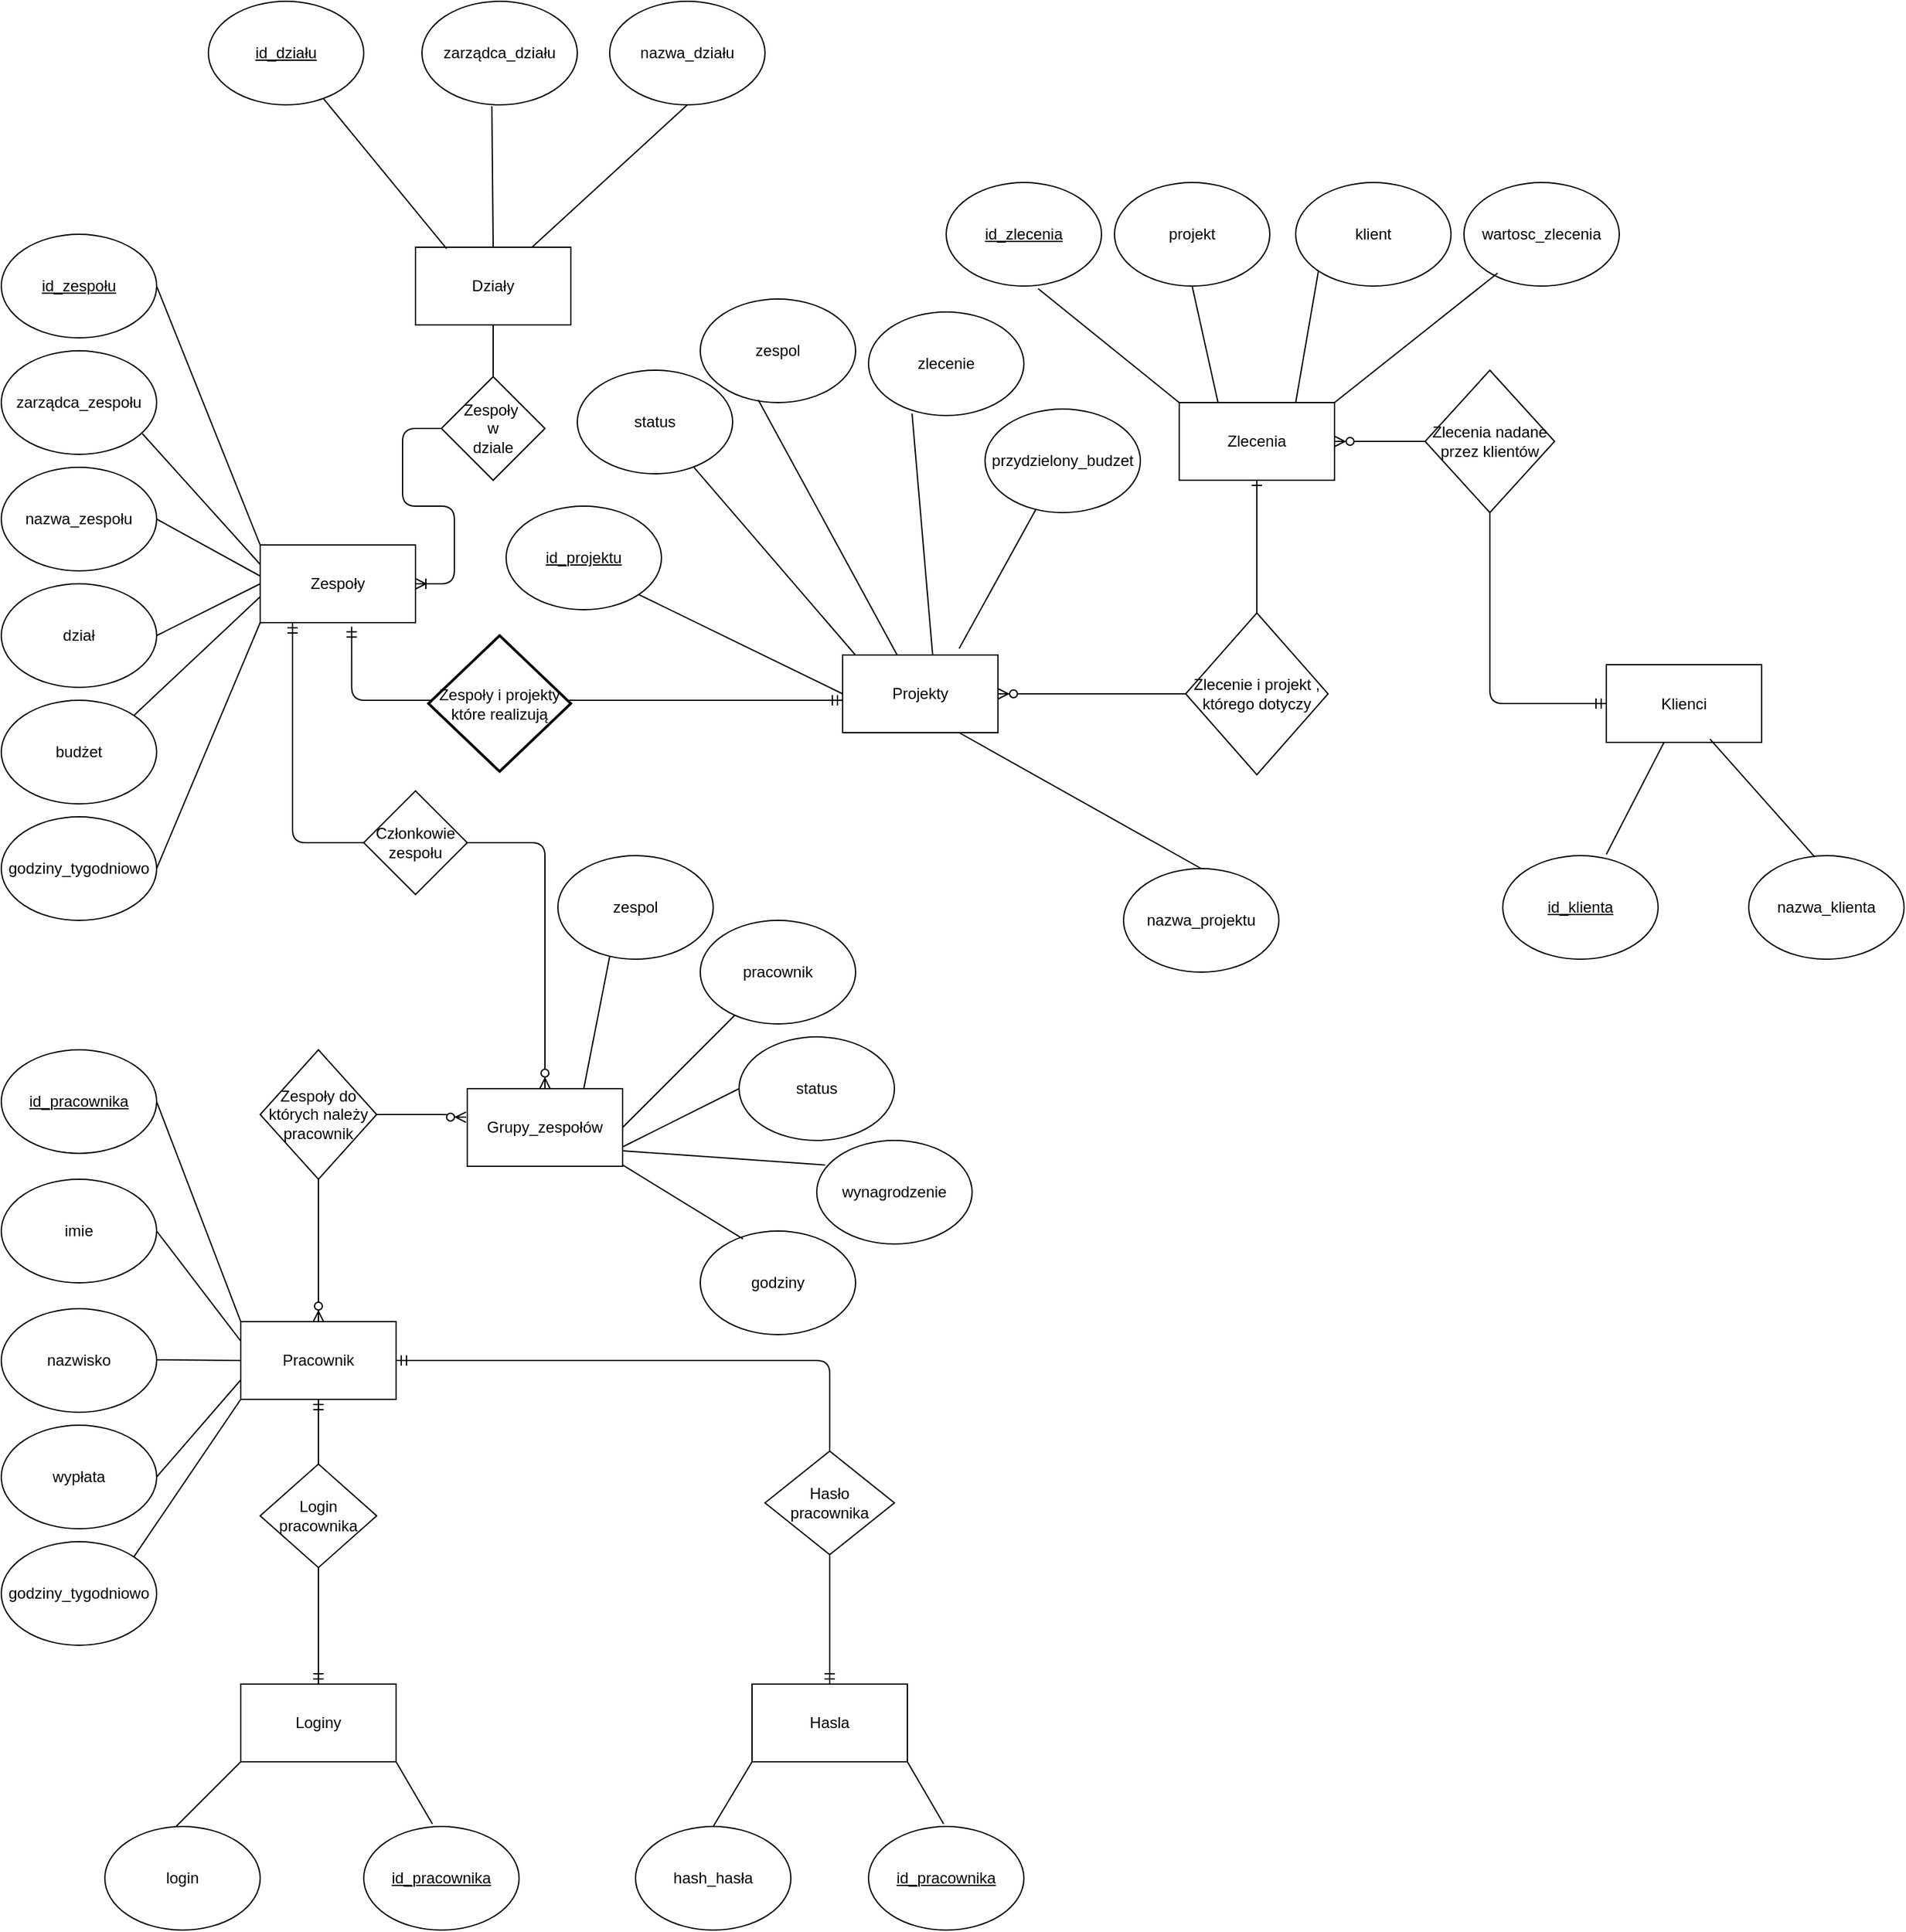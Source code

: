 <mxfile version="14.1.8" type="device"><diagram id="1LLoWZPBhENQtHgGuLOk" name="Page-1"><mxGraphModel dx="1747" dy="831" grid="1" gridSize="10" guides="1" tooltips="1" connect="1" arrows="1" fold="1" page="1" pageScale="1" pageWidth="827" pageHeight="1169" math="0" shadow="0"><root><mxCell id="0"/><mxCell id="1" parent="0"/><mxCell id="VqQpT-1c5NTkzaZMbWne-1" value="Działy" style="rounded=0;whiteSpace=wrap;html=1;" parent="1" vertex="1"><mxGeometry x="160" y="210" width="120" height="60" as="geometry"/></mxCell><mxCell id="VqQpT-1c5NTkzaZMbWne-3" value="&lt;u&gt;id_działu&lt;/u&gt;" style="ellipse;whiteSpace=wrap;html=1;" parent="1" vertex="1"><mxGeometry y="20" width="120" height="80" as="geometry"/></mxCell><mxCell id="VqQpT-1c5NTkzaZMbWne-4" value="" style="endArrow=none;html=1;exitX=0.2;exitY=0.017;exitDx=0;exitDy=0;exitPerimeter=0;" parent="1" source="VqQpT-1c5NTkzaZMbWne-1" target="VqQpT-1c5NTkzaZMbWne-3" edge="1"><mxGeometry width="50" height="50" relative="1" as="geometry"><mxPoint x="250" y="160" as="sourcePoint"/><mxPoint x="300" y="110" as="targetPoint"/></mxGeometry></mxCell><mxCell id="VqQpT-1c5NTkzaZMbWne-6" value="zarządca_działu" style="ellipse;whiteSpace=wrap;html=1;" parent="1" vertex="1"><mxGeometry x="165" y="20" width="120" height="80" as="geometry"/></mxCell><mxCell id="VqQpT-1c5NTkzaZMbWne-7" value="nazwa_działu" style="ellipse;whiteSpace=wrap;html=1;" parent="1" vertex="1"><mxGeometry x="310" y="20" width="120" height="80" as="geometry"/></mxCell><mxCell id="VqQpT-1c5NTkzaZMbWne-8" value="" style="endArrow=none;html=1;exitX=0.5;exitY=0;exitDx=0;exitDy=0;entryX=0.45;entryY=1.013;entryDx=0;entryDy=0;entryPerimeter=0;" parent="1" source="VqQpT-1c5NTkzaZMbWne-1" target="VqQpT-1c5NTkzaZMbWne-6" edge="1"><mxGeometry width="50" height="50" relative="1" as="geometry"><mxPoint x="389" y="160" as="sourcePoint"/><mxPoint x="439" y="110" as="targetPoint"/></mxGeometry></mxCell><mxCell id="VqQpT-1c5NTkzaZMbWne-9" value="" style="endArrow=none;html=1;exitX=0.75;exitY=0;exitDx=0;exitDy=0;entryX=0.5;entryY=1;entryDx=0;entryDy=0;" parent="1" source="VqQpT-1c5NTkzaZMbWne-1" target="VqQpT-1c5NTkzaZMbWne-7" edge="1"><mxGeometry width="50" height="50" relative="1" as="geometry"><mxPoint x="570" y="160" as="sourcePoint"/><mxPoint x="620" y="110" as="targetPoint"/></mxGeometry></mxCell><mxCell id="VqQpT-1c5NTkzaZMbWne-12" value="Zespoły" style="rounded=0;whiteSpace=wrap;html=1;" parent="1" vertex="1"><mxGeometry x="40" y="440" width="120" height="60" as="geometry"/></mxCell><mxCell id="VqQpT-1c5NTkzaZMbWne-14" value="Zespoły&amp;nbsp;&lt;br&gt;w&lt;br&gt;dziale" style="rhombus;whiteSpace=wrap;html=1;" parent="1" vertex="1"><mxGeometry x="180" y="310" width="80" height="80" as="geometry"/></mxCell><mxCell id="VqQpT-1c5NTkzaZMbWne-15" value="" style="endArrow=none;html=1;exitX=0.5;exitY=0;exitDx=0;exitDy=0;" parent="1" source="VqQpT-1c5NTkzaZMbWne-14" edge="1"><mxGeometry width="50" height="50" relative="1" as="geometry"><mxPoint x="170" y="320" as="sourcePoint"/><mxPoint x="220" y="270" as="targetPoint"/></mxGeometry></mxCell><mxCell id="VqQpT-1c5NTkzaZMbWne-17" value="" style="edgeStyle=entityRelationEdgeStyle;fontSize=12;html=1;endArrow=ERoneToMany;entryX=1;entryY=0.5;entryDx=0;entryDy=0;" parent="1" source="VqQpT-1c5NTkzaZMbWne-14" target="VqQpT-1c5NTkzaZMbWne-12" edge="1"><mxGeometry width="100" height="100" relative="1" as="geometry"><mxPoint x="280" y="530" as="sourcePoint"/><mxPoint x="420" y="470" as="targetPoint"/></mxGeometry></mxCell><mxCell id="VqQpT-1c5NTkzaZMbWne-18" value="&lt;u&gt;id_zespołu&lt;/u&gt;" style="ellipse;whiteSpace=wrap;html=1;" parent="1" vertex="1"><mxGeometry x="-160" y="200" width="120" height="80" as="geometry"/></mxCell><mxCell id="VqQpT-1c5NTkzaZMbWne-20" value="zarządca_zespołu" style="ellipse;whiteSpace=wrap;html=1;" parent="1" vertex="1"><mxGeometry x="-160" y="290" width="120" height="80" as="geometry"/></mxCell><mxCell id="VqQpT-1c5NTkzaZMbWne-21" value="nazwa_zespołu" style="ellipse;whiteSpace=wrap;html=1;" parent="1" vertex="1"><mxGeometry x="-160" y="380" width="120" height="80" as="geometry"/></mxCell><mxCell id="VqQpT-1c5NTkzaZMbWne-22" value="dział" style="ellipse;whiteSpace=wrap;html=1;" parent="1" vertex="1"><mxGeometry x="-160" y="470" width="120" height="80" as="geometry"/></mxCell><mxCell id="VqQpT-1c5NTkzaZMbWne-23" value="budżet" style="ellipse;whiteSpace=wrap;html=1;" parent="1" vertex="1"><mxGeometry x="-160" y="560" width="120" height="80" as="geometry"/></mxCell><mxCell id="VqQpT-1c5NTkzaZMbWne-26" value="" style="endArrow=none;html=1;entryX=0;entryY=0;entryDx=0;entryDy=0;exitX=1;exitY=0.5;exitDx=0;exitDy=0;" parent="1" source="VqQpT-1c5NTkzaZMbWne-18" target="VqQpT-1c5NTkzaZMbWne-12" edge="1"><mxGeometry width="50" height="50" relative="1" as="geometry"><mxPoint x="-40" y="290" as="sourcePoint"/><mxPoint x="10" y="240" as="targetPoint"/></mxGeometry></mxCell><mxCell id="VqQpT-1c5NTkzaZMbWne-27" value="" style="endArrow=none;html=1;entryX=0;entryY=0.25;entryDx=0;entryDy=0;exitX=0.908;exitY=0.8;exitDx=0;exitDy=0;exitPerimeter=0;" parent="1" source="VqQpT-1c5NTkzaZMbWne-20" target="VqQpT-1c5NTkzaZMbWne-12" edge="1"><mxGeometry width="50" height="50" relative="1" as="geometry"><mxPoint x="-40" y="370" as="sourcePoint"/><mxPoint x="40" y="520" as="targetPoint"/></mxGeometry></mxCell><mxCell id="VqQpT-1c5NTkzaZMbWne-28" value="" style="endArrow=none;html=1;exitX=1;exitY=0.5;exitDx=0;exitDy=0;" parent="1" source="VqQpT-1c5NTkzaZMbWne-21" edge="1"><mxGeometry width="50" height="50" relative="1" as="geometry"><mxPoint x="10" y="500" as="sourcePoint"/><mxPoint x="40" y="464" as="targetPoint"/></mxGeometry></mxCell><mxCell id="VqQpT-1c5NTkzaZMbWne-29" value="" style="endArrow=none;html=1;entryX=0;entryY=0.5;entryDx=0;entryDy=0;exitX=1;exitY=0.5;exitDx=0;exitDy=0;" parent="1" source="VqQpT-1c5NTkzaZMbWne-22" target="VqQpT-1c5NTkzaZMbWne-12" edge="1"><mxGeometry width="50" height="50" relative="1" as="geometry"><mxPoint x="-50" y="550" as="sourcePoint"/><mxPoint y="500" as="targetPoint"/></mxGeometry></mxCell><mxCell id="VqQpT-1c5NTkzaZMbWne-30" value="" style="endArrow=none;html=1;entryX=0;entryY=0.667;entryDx=0;entryDy=0;entryPerimeter=0;exitX=1;exitY=0;exitDx=0;exitDy=0;" parent="1" source="VqQpT-1c5NTkzaZMbWne-23" target="VqQpT-1c5NTkzaZMbWne-12" edge="1"><mxGeometry width="50" height="50" relative="1" as="geometry"><mxPoint x="-40" y="635" as="sourcePoint"/><mxPoint x="10" y="585" as="targetPoint"/></mxGeometry></mxCell><mxCell id="VqQpT-1c5NTkzaZMbWne-37" value="&lt;u&gt;id_projektu&lt;/u&gt;" style="ellipse;whiteSpace=wrap;html=1;" parent="1" vertex="1"><mxGeometry x="230" y="410" width="120" height="80" as="geometry"/></mxCell><mxCell id="VqQpT-1c5NTkzaZMbWne-38" value="" style="endArrow=none;html=1;exitX=1;exitY=1;exitDx=0;exitDy=0;entryX=0;entryY=0.5;entryDx=0;entryDy=0;" parent="1" source="VqQpT-1c5NTkzaZMbWne-37" target="VqQpT-1c5NTkzaZMbWne-35" edge="1"><mxGeometry width="50" height="50" relative="1" as="geometry"><mxPoint x="480" y="510" as="sourcePoint"/><mxPoint x="530" y="460" as="targetPoint"/></mxGeometry></mxCell><mxCell id="VqQpT-1c5NTkzaZMbWne-39" value="nazwa_projektu" style="ellipse;whiteSpace=wrap;html=1;" parent="1" vertex="1"><mxGeometry x="707" y="690" width="120" height="80" as="geometry"/></mxCell><mxCell id="VqQpT-1c5NTkzaZMbWne-40" value="" style="endArrow=none;html=1;entryX=0.75;entryY=1;entryDx=0;entryDy=0;exitX=0.5;exitY=0;exitDx=0;exitDy=0;" parent="1" source="VqQpT-1c5NTkzaZMbWne-39" target="VqQpT-1c5NTkzaZMbWne-35" edge="1"><mxGeometry width="50" height="50" relative="1" as="geometry"><mxPoint x="500" y="660" as="sourcePoint"/><mxPoint x="550" y="610" as="targetPoint"/></mxGeometry></mxCell><mxCell id="VqQpT-1c5NTkzaZMbWne-45" value="zlecenie" style="ellipse;whiteSpace=wrap;html=1;" parent="1" vertex="1"><mxGeometry x="510" y="260" width="120" height="80" as="geometry"/></mxCell><mxCell id="VqQpT-1c5NTkzaZMbWne-47" value="" style="edgeStyle=orthogonalEdgeStyle;fontSize=12;html=1;endArrow=ERmandOne;startArrow=ERmandOne;entryX=0.589;entryY=1.052;entryDx=0;entryDy=0;entryPerimeter=0;endFill=0;" parent="1" source="VqQpT-1c5NTkzaZMbWne-35" target="VqQpT-1c5NTkzaZMbWne-12" edge="1"><mxGeometry width="100" height="100" relative="1" as="geometry"><mxPoint x="340" y="560" as="sourcePoint"/><mxPoint x="120" y="560" as="targetPoint"/><Array as="points"><mxPoint x="111" y="560"/></Array></mxGeometry></mxCell><mxCell id="VqQpT-1c5NTkzaZMbWne-31" value="Zespoły i projekty które realizują" style="strokeWidth=2;html=1;shape=mxgraph.flowchart.decision;whiteSpace=wrap;" parent="1" vertex="1"><mxGeometry x="170" y="510" width="110" height="105" as="geometry"/></mxCell><mxCell id="VqQpT-1c5NTkzaZMbWne-49" value="zespol" style="ellipse;whiteSpace=wrap;html=1;" parent="1" vertex="1"><mxGeometry x="380" y="250" width="120" height="80" as="geometry"/></mxCell><mxCell id="VqQpT-1c5NTkzaZMbWne-50" value="" style="endArrow=none;html=1;entryX=0.28;entryY=0.98;entryDx=0;entryDy=0;exitX=0.583;exitY=0.083;exitDx=0;exitDy=0;exitPerimeter=0;entryPerimeter=0;" parent="1" edge="1" target="VqQpT-1c5NTkzaZMbWne-45" source="VqQpT-1c5NTkzaZMbWne-35"><mxGeometry width="50" height="50" relative="1" as="geometry"><mxPoint x="620" y="510" as="sourcePoint"/><mxPoint x="460" y="290" as="targetPoint"/></mxGeometry></mxCell><mxCell id="VqQpT-1c5NTkzaZMbWne-51" value="" style="endArrow=none;html=1;entryX=0.373;entryY=0.973;entryDx=0;entryDy=0;entryPerimeter=0;exitX=0.358;exitY=0.027;exitDx=0;exitDy=0;exitPerimeter=0;" parent="1" edge="1" target="VqQpT-1c5NTkzaZMbWne-49" source="VqQpT-1c5NTkzaZMbWne-35"><mxGeometry width="50" height="50" relative="1" as="geometry"><mxPoint x="540" y="520" as="sourcePoint"/><mxPoint x="426" y="230" as="targetPoint"/></mxGeometry></mxCell><mxCell id="VqQpT-1c5NTkzaZMbWne-52" value="Zlecenia" style="rounded=0;whiteSpace=wrap;html=1;" parent="1" vertex="1"><mxGeometry x="750" y="330" width="120" height="60" as="geometry"/></mxCell><mxCell id="VqQpT-1c5NTkzaZMbWne-53" value="status" style="ellipse;whiteSpace=wrap;html=1;" parent="1" vertex="1"><mxGeometry x="285" y="305" width="120" height="80" as="geometry"/></mxCell><mxCell id="VqQpT-1c5NTkzaZMbWne-54" value="" style="endArrow=none;html=1;entryX=0.094;entryY=0.027;entryDx=0;entryDy=0;entryPerimeter=0;" parent="1" source="VqQpT-1c5NTkzaZMbWne-53" target="VqQpT-1c5NTkzaZMbWne-35" edge="1"><mxGeometry width="50" height="50" relative="1" as="geometry"><mxPoint x="510" y="400" as="sourcePoint"/><mxPoint x="510" y="520" as="targetPoint"/></mxGeometry></mxCell><mxCell id="VqQpT-1c5NTkzaZMbWne-56" value="" style="edgeStyle=orthogonalEdgeStyle;fontSize=12;html=1;endArrow=ERone;endFill=1;exitX=1;exitY=0.5;exitDx=0;exitDy=0;startArrow=ERzeroToMany;startFill=1;" parent="1" edge="1" source="VqQpT-1c5NTkzaZMbWne-35"><mxGeometry width="100" height="100" relative="1" as="geometry"><mxPoint x="670" y="560" as="sourcePoint"/><mxPoint x="810" y="390" as="targetPoint"/><Array as="points"><mxPoint x="810" y="555"/></Array></mxGeometry></mxCell><mxCell id="VqQpT-1c5NTkzaZMbWne-55" value="Zlecenie i projekt , którego dotyczy" style="rhombus;whiteSpace=wrap;html=1;rounded=0;" parent="1" vertex="1"><mxGeometry x="755" y="492.5" width="110" height="125" as="geometry"/></mxCell><mxCell id="VqQpT-1c5NTkzaZMbWne-58" value="&lt;u&gt;id_zlecenia&lt;/u&gt;" style="ellipse;whiteSpace=wrap;html=1;" parent="1" vertex="1"><mxGeometry x="570" y="160" width="120" height="80" as="geometry"/></mxCell><mxCell id="VqQpT-1c5NTkzaZMbWne-60" value="" style="endArrow=none;html=1;exitX=0;exitY=0;exitDx=0;exitDy=0;entryX=0.592;entryY=1.025;entryDx=0;entryDy=0;entryPerimeter=0;" parent="1" source="VqQpT-1c5NTkzaZMbWne-52" target="VqQpT-1c5NTkzaZMbWne-58" edge="1"><mxGeometry width="50" height="50" relative="1" as="geometry"><mxPoint x="680" y="350" as="sourcePoint"/><mxPoint x="717" y="240" as="targetPoint"/></mxGeometry></mxCell><mxCell id="VqQpT-1c5NTkzaZMbWne-62" value="projekt" style="ellipse;whiteSpace=wrap;html=1;" parent="1" vertex="1"><mxGeometry x="700" y="160" width="120" height="80" as="geometry"/></mxCell><mxCell id="VqQpT-1c5NTkzaZMbWne-63" value="klient" style="ellipse;whiteSpace=wrap;html=1;" parent="1" vertex="1"><mxGeometry x="840" y="160" width="120" height="80" as="geometry"/></mxCell><mxCell id="VqQpT-1c5NTkzaZMbWne-64" value="wartosc_zlecenia" style="ellipse;whiteSpace=wrap;html=1;" parent="1" vertex="1"><mxGeometry x="970" y="160" width="120" height="80" as="geometry"/></mxCell><mxCell id="VqQpT-1c5NTkzaZMbWne-65" value="" style="endArrow=none;html=1;entryX=0.5;entryY=1;entryDx=0;entryDy=0;exitX=0.25;exitY=0;exitDx=0;exitDy=0;" parent="1" source="VqQpT-1c5NTkzaZMbWne-52" target="VqQpT-1c5NTkzaZMbWne-62" edge="1"><mxGeometry width="50" height="50" relative="1" as="geometry"><mxPoint x="800" y="360" as="sourcePoint"/><mxPoint x="850" y="310" as="targetPoint"/></mxGeometry></mxCell><mxCell id="VqQpT-1c5NTkzaZMbWne-66" value="" style="endArrow=none;html=1;entryX=0;entryY=1;entryDx=0;entryDy=0;exitX=0.75;exitY=0;exitDx=0;exitDy=0;" parent="1" source="VqQpT-1c5NTkzaZMbWne-52" target="VqQpT-1c5NTkzaZMbWne-63" edge="1"><mxGeometry width="50" height="50" relative="1" as="geometry"><mxPoint x="800" y="360" as="sourcePoint"/><mxPoint x="850" y="310" as="targetPoint"/></mxGeometry></mxCell><mxCell id="VqQpT-1c5NTkzaZMbWne-67" value="" style="endArrow=none;html=1;exitX=1;exitY=0;exitDx=0;exitDy=0;" parent="1" source="VqQpT-1c5NTkzaZMbWne-52" edge="1"><mxGeometry width="50" height="50" relative="1" as="geometry"><mxPoint x="790" y="340" as="sourcePoint"/><mxPoint x="996" y="230" as="targetPoint"/></mxGeometry></mxCell><mxCell id="VqQpT-1c5NTkzaZMbWne-68" value="Klienci" style="rounded=0;whiteSpace=wrap;html=1;" parent="1" vertex="1"><mxGeometry x="1080" y="532.5" width="120" height="60" as="geometry"/></mxCell><mxCell id="VqQpT-1c5NTkzaZMbWne-70" value="" style="edgeStyle=orthogonalEdgeStyle;fontSize=12;html=1;endArrow=ERzeroToMany;startArrow=ERmandOne;exitX=0;exitY=0.5;exitDx=0;exitDy=0;entryX=1;entryY=0.5;entryDx=0;entryDy=0;" parent="1" source="VqQpT-1c5NTkzaZMbWne-68" target="VqQpT-1c5NTkzaZMbWne-52" edge="1"><mxGeometry width="100" height="100" relative="1" as="geometry"><mxPoint x="960" y="520" as="sourcePoint"/><mxPoint x="1060" y="420" as="targetPoint"/><Array as="points"><mxPoint x="990" y="563"/><mxPoint x="990" y="360"/></Array></mxGeometry></mxCell><mxCell id="VqQpT-1c5NTkzaZMbWne-69" value="Zlecenia nadane przez klientów" style="rhombus;whiteSpace=wrap;html=1;rounded=0;" parent="1" vertex="1"><mxGeometry x="940" y="305" width="100" height="110" as="geometry"/></mxCell><mxCell id="VqQpT-1c5NTkzaZMbWne-71" value="&lt;u&gt;id_klienta&lt;/u&gt;" style="ellipse;whiteSpace=wrap;html=1;" parent="1" vertex="1"><mxGeometry x="1000" y="680" width="120" height="80" as="geometry"/></mxCell><mxCell id="VqQpT-1c5NTkzaZMbWne-72" value="nazwa_klienta" style="ellipse;whiteSpace=wrap;html=1;" parent="1" vertex="1"><mxGeometry x="1190" y="680" width="120" height="80" as="geometry"/></mxCell><mxCell id="VqQpT-1c5NTkzaZMbWne-73" value="" style="endArrow=none;html=1;" parent="1" target="VqQpT-1c5NTkzaZMbWne-68" edge="1"><mxGeometry width="50" height="50" relative="1" as="geometry"><mxPoint x="1080" y="679" as="sourcePoint"/><mxPoint x="1120" y="630" as="targetPoint"/></mxGeometry></mxCell><mxCell id="VqQpT-1c5NTkzaZMbWne-74" value="" style="endArrow=none;html=1;entryX=0.667;entryY=0.958;entryDx=0;entryDy=0;entryPerimeter=0;exitX=0.425;exitY=0.013;exitDx=0;exitDy=0;exitPerimeter=0;" parent="1" source="VqQpT-1c5NTkzaZMbWne-72" target="VqQpT-1c5NTkzaZMbWne-68" edge="1"><mxGeometry width="50" height="50" relative="1" as="geometry"><mxPoint x="1250" y="680" as="sourcePoint"/><mxPoint x="1300" y="630" as="targetPoint"/></mxGeometry></mxCell><mxCell id="VqQpT-1c5NTkzaZMbWne-35" value="Projekty" style="rounded=0;whiteSpace=wrap;html=1;" parent="1" vertex="1"><mxGeometry x="490" y="525" width="120" height="60" as="geometry"/></mxCell><mxCell id="VqQpT-1c5NTkzaZMbWne-75" value="" style="edgeStyle=orthogonalEdgeStyle;fontSize=12;html=1;endArrow=ERzeroToMany;startArrow=ERmandOne;endFill=1;entryX=0.5;entryY=0;entryDx=0;entryDy=0;" parent="1" target="VqQpT-1c5NTkzaZMbWne-78" edge="1"><mxGeometry width="100" height="100" relative="1" as="geometry"><mxPoint x="65" y="500" as="sourcePoint"/><mxPoint x="260" y="800" as="targetPoint"/><Array as="points"><mxPoint x="65" y="670"/><mxPoint x="260" y="670"/></Array></mxGeometry></mxCell><mxCell id="VqQpT-1c5NTkzaZMbWne-76" value="Członkowie&lt;br&gt;zespołu" style="rhombus;whiteSpace=wrap;html=1;rounded=0;" parent="1" vertex="1"><mxGeometry x="120" y="630" width="80" height="80" as="geometry"/></mxCell><mxCell id="VqQpT-1c5NTkzaZMbWne-78" value="Grupy_zespołów" style="rounded=0;whiteSpace=wrap;html=1;" parent="1" vertex="1"><mxGeometry x="200" y="860" width="120" height="60" as="geometry"/></mxCell><mxCell id="VqQpT-1c5NTkzaZMbWne-79" value="zespol" style="ellipse;whiteSpace=wrap;html=1;rounded=0;" parent="1" vertex="1"><mxGeometry x="270" y="680" width="120" height="80" as="geometry"/></mxCell><mxCell id="VqQpT-1c5NTkzaZMbWne-80" value="pracownik" style="ellipse;whiteSpace=wrap;html=1;rounded=0;" parent="1" vertex="1"><mxGeometry x="380" y="730" width="120" height="80" as="geometry"/></mxCell><mxCell id="VqQpT-1c5NTkzaZMbWne-81" value="status" style="ellipse;whiteSpace=wrap;html=1;rounded=0;" parent="1" vertex="1"><mxGeometry x="410" y="820" width="120" height="80" as="geometry"/></mxCell><mxCell id="VqQpT-1c5NTkzaZMbWne-82" value="" style="endArrow=none;html=1;" parent="1" edge="1"><mxGeometry width="50" height="50" relative="1" as="geometry"><mxPoint x="290" y="860" as="sourcePoint"/><mxPoint x="310" y="758" as="targetPoint"/></mxGeometry></mxCell><mxCell id="VqQpT-1c5NTkzaZMbWne-83" value="" style="endArrow=none;html=1;exitX=0;exitY=0.5;exitDx=0;exitDy=0;entryX=1;entryY=0.75;entryDx=0;entryDy=0;" parent="1" source="VqQpT-1c5NTkzaZMbWne-81" target="VqQpT-1c5NTkzaZMbWne-78" edge="1"><mxGeometry width="50" height="50" relative="1" as="geometry"><mxPoint x="290" y="960" as="sourcePoint"/><mxPoint x="340" y="910" as="targetPoint"/></mxGeometry></mxCell><mxCell id="VqQpT-1c5NTkzaZMbWne-84" value="" style="endArrow=none;html=1;" parent="1" target="VqQpT-1c5NTkzaZMbWne-80" edge="1"><mxGeometry width="50" height="50" relative="1" as="geometry"><mxPoint x="320" y="890" as="sourcePoint"/><mxPoint x="370" y="840" as="targetPoint"/></mxGeometry></mxCell><mxCell id="VqQpT-1c5NTkzaZMbWne-86" value="Pracownik" style="rounded=0;whiteSpace=wrap;html=1;" parent="1" vertex="1"><mxGeometry x="25" y="1040" width="120" height="60" as="geometry"/></mxCell><mxCell id="VqQpT-1c5NTkzaZMbWne-87" value="" style="edgeStyle=orthogonalEdgeStyle;fontSize=12;html=1;endArrow=ERzeroToMany;endFill=1;startArrow=ERzeroToMany;exitX=0.5;exitY=0;exitDx=0;exitDy=0;entryX=-0.008;entryY=0.367;entryDx=0;entryDy=0;entryPerimeter=0;" parent="1" source="VqQpT-1c5NTkzaZMbWne-86" target="VqQpT-1c5NTkzaZMbWne-78" edge="1"><mxGeometry width="100" height="100" relative="1" as="geometry"><mxPoint x="70" y="940" as="sourcePoint"/><mxPoint x="190" y="880" as="targetPoint"/><Array as="points"><mxPoint x="85" y="880"/><mxPoint x="190" y="880"/><mxPoint x="190" y="882"/></Array></mxGeometry></mxCell><mxCell id="VqQpT-1c5NTkzaZMbWne-85" value="Zespoły do których należy pracownik" style="rhombus;whiteSpace=wrap;html=1;rounded=0;" parent="1" vertex="1"><mxGeometry x="40" y="830" width="90" height="100" as="geometry"/></mxCell><mxCell id="VqQpT-1c5NTkzaZMbWne-88" value="&lt;u&gt;id_pracownika&lt;/u&gt;" style="ellipse;whiteSpace=wrap;html=1;" parent="1" vertex="1"><mxGeometry x="-160" y="830" width="120" height="80" as="geometry"/></mxCell><mxCell id="VqQpT-1c5NTkzaZMbWne-89" value="imie" style="ellipse;whiteSpace=wrap;html=1;" parent="1" vertex="1"><mxGeometry x="-160" y="930" width="120" height="80" as="geometry"/></mxCell><mxCell id="VqQpT-1c5NTkzaZMbWne-90" value="nazwisko" style="ellipse;whiteSpace=wrap;html=1;" parent="1" vertex="1"><mxGeometry x="-160" y="1030" width="120" height="80" as="geometry"/></mxCell><mxCell id="VqQpT-1c5NTkzaZMbWne-91" value="wypłata" style="ellipse;whiteSpace=wrap;html=1;" parent="1" vertex="1"><mxGeometry x="-160" y="1120" width="120" height="80" as="geometry"/></mxCell><mxCell id="VqQpT-1c5NTkzaZMbWne-92" value="godziny_tygodniowo" style="ellipse;whiteSpace=wrap;html=1;" parent="1" vertex="1"><mxGeometry x="-160" y="1210" width="120" height="80" as="geometry"/></mxCell><mxCell id="VqQpT-1c5NTkzaZMbWne-93" value="" style="endArrow=none;html=1;rounded=0;entryX=0;entryY=0;entryDx=0;entryDy=0;exitX=1;exitY=0.5;exitDx=0;exitDy=0;" parent="1" source="VqQpT-1c5NTkzaZMbWne-88" target="VqQpT-1c5NTkzaZMbWne-86" edge="1"><mxGeometry relative="1" as="geometry"><mxPoint x="-50" y="879.5" as="sourcePoint"/><mxPoint x="110" y="879.5" as="targetPoint"/></mxGeometry></mxCell><mxCell id="VqQpT-1c5NTkzaZMbWne-94" value="" style="endArrow=none;html=1;rounded=0;exitX=1;exitY=0.5;exitDx=0;exitDy=0;entryX=0;entryY=0.25;entryDx=0;entryDy=0;" parent="1" source="VqQpT-1c5NTkzaZMbWne-89" target="VqQpT-1c5NTkzaZMbWne-86" edge="1"><mxGeometry relative="1" as="geometry"><mxPoint x="-120" y="1180" as="sourcePoint"/><mxPoint x="40" y="1180" as="targetPoint"/></mxGeometry></mxCell><mxCell id="VqQpT-1c5NTkzaZMbWne-95" value="" style="endArrow=none;html=1;rounded=0;entryX=0;entryY=0.5;entryDx=0;entryDy=0;" parent="1" target="VqQpT-1c5NTkzaZMbWne-86" edge="1"><mxGeometry relative="1" as="geometry"><mxPoint x="-40" y="1069.5" as="sourcePoint"/><mxPoint x="20" y="1070" as="targetPoint"/></mxGeometry></mxCell><mxCell id="VqQpT-1c5NTkzaZMbWne-96" value="" style="endArrow=none;html=1;rounded=0;entryX=0;entryY=0.75;entryDx=0;entryDy=0;exitX=1;exitY=0.5;exitDx=0;exitDy=0;" parent="1" source="VqQpT-1c5NTkzaZMbWne-91" target="VqQpT-1c5NTkzaZMbWne-86" edge="1"><mxGeometry relative="1" as="geometry"><mxPoint x="-40" y="1179.5" as="sourcePoint"/><mxPoint x="20" y="1080" as="targetPoint"/></mxGeometry></mxCell><mxCell id="VqQpT-1c5NTkzaZMbWne-97" value="" style="endArrow=none;html=1;rounded=0;entryX=0;entryY=1;entryDx=0;entryDy=0;exitX=1;exitY=0;exitDx=0;exitDy=0;" parent="1" source="VqQpT-1c5NTkzaZMbWne-92" target="VqQpT-1c5NTkzaZMbWne-86" edge="1"><mxGeometry relative="1" as="geometry"><mxPoint x="-60" y="1260" as="sourcePoint"/><mxPoint x="100" y="1260" as="targetPoint"/></mxGeometry></mxCell><mxCell id="VqQpT-1c5NTkzaZMbWne-99" value="" style="edgeStyle=orthogonalEdgeStyle;fontSize=12;html=1;endArrow=ERmandOne;startArrow=ERmandOne;entryX=0.5;entryY=1;entryDx=0;entryDy=0;" parent="1" target="VqQpT-1c5NTkzaZMbWne-86" edge="1"><mxGeometry width="100" height="100" relative="1" as="geometry"><mxPoint x="85" y="1320" as="sourcePoint"/><mxPoint x="210" y="1169" as="targetPoint"/><Array as="points"><mxPoint x="85" y="1269"/></Array></mxGeometry></mxCell><mxCell id="VqQpT-1c5NTkzaZMbWne-98" value="Login pracownika" style="rhombus;whiteSpace=wrap;html=1;rounded=0;" parent="1" vertex="1"><mxGeometry x="40" y="1150" width="90" height="80" as="geometry"/></mxCell><mxCell id="VqQpT-1c5NTkzaZMbWne-100" value="Loginy" style="rounded=0;whiteSpace=wrap;html=1;" parent="1" vertex="1"><mxGeometry x="25" y="1320" width="120" height="60" as="geometry"/></mxCell><mxCell id="VqQpT-1c5NTkzaZMbWne-101" value="login" style="ellipse;whiteSpace=wrap;html=1;rounded=0;" parent="1" vertex="1"><mxGeometry x="-80" y="1430" width="120" height="80" as="geometry"/></mxCell><mxCell id="VqQpT-1c5NTkzaZMbWne-102" value="&lt;u&gt;id_pracownika&lt;/u&gt;" style="ellipse;whiteSpace=wrap;html=1;" parent="1" vertex="1"><mxGeometry x="120" y="1430" width="120" height="80" as="geometry"/></mxCell><mxCell id="VqQpT-1c5NTkzaZMbWne-103" value="" style="endArrow=none;html=1;" parent="1" edge="1"><mxGeometry width="50" height="50" relative="1" as="geometry"><mxPoint x="-25" y="1430" as="sourcePoint"/><mxPoint x="25" y="1380" as="targetPoint"/></mxGeometry></mxCell><mxCell id="VqQpT-1c5NTkzaZMbWne-104" value="" style="endArrow=none;html=1;entryX=1;entryY=1;entryDx=0;entryDy=0;exitX=0.442;exitY=-0.025;exitDx=0;exitDy=0;exitPerimeter=0;" parent="1" source="VqQpT-1c5NTkzaZMbWne-102" target="VqQpT-1c5NTkzaZMbWne-100" edge="1"><mxGeometry width="50" height="50" relative="1" as="geometry"><mxPoint x="160" y="1420" as="sourcePoint"/><mxPoint x="210" y="1370" as="targetPoint"/></mxGeometry></mxCell><mxCell id="VqQpT-1c5NTkzaZMbWne-105" value="" style="edgeStyle=orthogonalEdgeStyle;fontSize=12;html=1;endArrow=ERmandOne;startArrow=ERmandOne;exitX=1;exitY=0.5;exitDx=0;exitDy=0;entryX=0.5;entryY=0;entryDx=0;entryDy=0;" parent="1" source="VqQpT-1c5NTkzaZMbWne-86" target="VqQpT-1c5NTkzaZMbWne-112" edge="1"><mxGeometry width="100" height="100" relative="1" as="geometry"><mxPoint x="240" y="1150" as="sourcePoint"/><mxPoint x="480" y="1300" as="targetPoint"/><Array as="points"><mxPoint x="480" y="1070"/></Array></mxGeometry></mxCell><mxCell id="VqQpT-1c5NTkzaZMbWne-108" value="Hasło&lt;br&gt;pracownika" style="rhombus;whiteSpace=wrap;html=1;rounded=0;" parent="1" vertex="1"><mxGeometry x="430" y="1140" width="100" height="80" as="geometry"/></mxCell><mxCell id="VqQpT-1c5NTkzaZMbWne-112" value="Hasla" style="rounded=0;whiteSpace=wrap;html=1;" parent="1" vertex="1"><mxGeometry x="420" y="1320" width="120" height="60" as="geometry"/></mxCell><mxCell id="VqQpT-1c5NTkzaZMbWne-113" value="&lt;u&gt;id_pracownika&lt;/u&gt;" style="ellipse;whiteSpace=wrap;html=1;" parent="1" vertex="1"><mxGeometry x="510" y="1430" width="120" height="80" as="geometry"/></mxCell><mxCell id="VqQpT-1c5NTkzaZMbWne-114" value="hash_hasła" style="ellipse;whiteSpace=wrap;html=1;rounded=0;" parent="1" vertex="1"><mxGeometry x="330" y="1430" width="120" height="80" as="geometry"/></mxCell><mxCell id="VqQpT-1c5NTkzaZMbWne-115" value="" style="endArrow=none;html=1;exitX=0.5;exitY=0;exitDx=0;exitDy=0;entryX=0;entryY=1;entryDx=0;entryDy=0;" parent="1" source="VqQpT-1c5NTkzaZMbWne-114" target="VqQpT-1c5NTkzaZMbWne-112" edge="1"><mxGeometry width="50" height="50" relative="1" as="geometry"><mxPoint x="183.04" y="1438" as="sourcePoint"/><mxPoint x="190" y="1400" as="targetPoint"/></mxGeometry></mxCell><mxCell id="VqQpT-1c5NTkzaZMbWne-116" value="" style="endArrow=none;html=1;entryX=1;entryY=1;entryDx=0;entryDy=0;" parent="1" edge="1"><mxGeometry width="50" height="50" relative="1" as="geometry"><mxPoint x="568" y="1428" as="sourcePoint"/><mxPoint x="540" y="1380" as="targetPoint"/></mxGeometry></mxCell><mxCell id="7QKKZhps_H7xyFzI-eFl-2" value="" style="endArrow=none;html=1;entryX=0;entryY=1;entryDx=0;entryDy=0;exitX=1;exitY=0;exitDx=0;exitDy=0;" edge="1" parent="1" target="VqQpT-1c5NTkzaZMbWne-12"><mxGeometry width="50" height="50" relative="1" as="geometry"><mxPoint x="-40.004" y="689.996" as="sourcePoint"/><mxPoint x="57.57" y="598.3" as="targetPoint"/></mxGeometry></mxCell><mxCell id="7QKKZhps_H7xyFzI-eFl-3" value="godziny_tygodniowo" style="ellipse;whiteSpace=wrap;html=1;" vertex="1" parent="1"><mxGeometry x="-160" y="650" width="120" height="80" as="geometry"/></mxCell><mxCell id="7QKKZhps_H7xyFzI-eFl-5" value="wynagrodzenie" style="ellipse;whiteSpace=wrap;html=1;rounded=0;" vertex="1" parent="1"><mxGeometry x="470" y="900" width="120" height="80" as="geometry"/></mxCell><mxCell id="7QKKZhps_H7xyFzI-eFl-6" value="" style="endArrow=none;html=1;exitX=0.054;exitY=0.238;exitDx=0;exitDy=0;exitPerimeter=0;" edge="1" parent="1" source="7QKKZhps_H7xyFzI-eFl-5"><mxGeometry width="50" height="50" relative="1" as="geometry"><mxPoint x="300" y="1010" as="sourcePoint"/><mxPoint x="320" y="908.0" as="targetPoint"/></mxGeometry></mxCell><mxCell id="7QKKZhps_H7xyFzI-eFl-7" value="godziny" style="ellipse;whiteSpace=wrap;html=1;rounded=0;" vertex="1" parent="1"><mxGeometry x="380" y="970" width="120" height="80" as="geometry"/></mxCell><mxCell id="7QKKZhps_H7xyFzI-eFl-8" value="" style="endArrow=none;html=1;exitX=0.275;exitY=0.076;exitDx=0;exitDy=0;exitPerimeter=0;" edge="1" parent="1" source="7QKKZhps_H7xyFzI-eFl-7"><mxGeometry width="50" height="50" relative="1" as="geometry"><mxPoint x="476.48" y="930" as="sourcePoint"/><mxPoint x="320" y="918.96" as="targetPoint"/></mxGeometry></mxCell><mxCell id="7QKKZhps_H7xyFzI-eFl-9" value="przydzielony_budzet" style="ellipse;whiteSpace=wrap;html=1;" vertex="1" parent="1"><mxGeometry x="600" y="335" width="120" height="80" as="geometry"/></mxCell><mxCell id="7QKKZhps_H7xyFzI-eFl-11" value="" style="endArrow=none;html=1;" edge="1" parent="1" target="7QKKZhps_H7xyFzI-eFl-9"><mxGeometry width="50" height="50" relative="1" as="geometry"><mxPoint x="580" y="520" as="sourcePoint"/><mxPoint x="576.5" y="385" as="targetPoint"/></mxGeometry></mxCell></root></mxGraphModel></diagram></mxfile>
